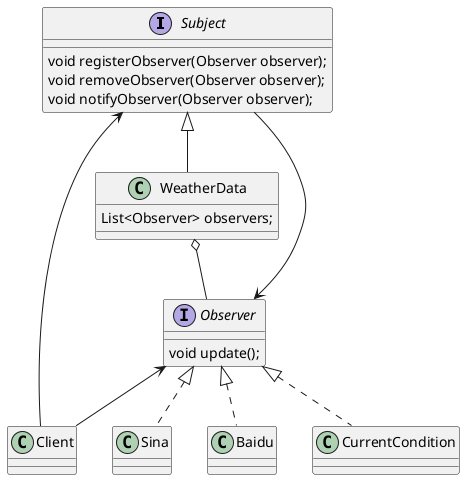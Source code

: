 @startuml


interface Subject
interface Observer
class WeatherData
class Client

Subject <|-- WeatherData
Observer <--Subject
WeatherData o--Observer

Observer <|..Sina
Observer <|..Baidu
Observer <|..CurrentCondition

Subject <--Client
Observer <--Client

interface Subject{
  void registerObserver(Observer observer);
  void removeObserver(Observer observer);
  void notifyObserver(Observer observer);
}

class WeatherData{
  List<Observer> observers;
}

interface Observer{
  void update();
}
@enduml